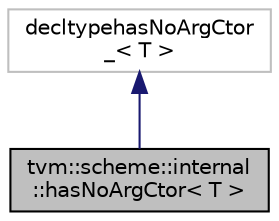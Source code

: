 digraph "tvm::scheme::internal::hasNoArgCtor&lt; T &gt;"
{
  edge [fontname="Helvetica",fontsize="10",labelfontname="Helvetica",labelfontsize="10"];
  node [fontname="Helvetica",fontsize="10",shape=record];
  Node2 [label="tvm::scheme::internal\l::hasNoArgCtor\< T \>",height=0.2,width=0.4,color="black", fillcolor="grey75", style="filled", fontcolor="black"];
  Node3 -> Node2 [dir="back",color="midnightblue",fontsize="10",style="solid",fontname="Helvetica"];
  Node3 [label="decltypehasNoArgCtor\l_\< T \>",height=0.2,width=0.4,color="grey75", fillcolor="white", style="filled"];
}
